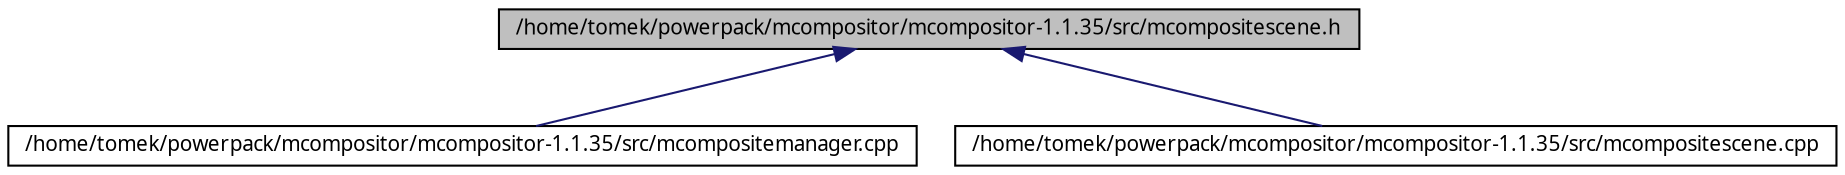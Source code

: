digraph G
{
  edge [fontname="FreeSans.ttf",fontsize="10",labelfontname="FreeSans.ttf",labelfontsize="10"];
  node [fontname="FreeSans.ttf",fontsize="10",shape=record];
  Node1 [label="/home/tomek/powerpack/mcompositor/mcompositor-1.1.35/src/mcompositescene.h",height=0.2,width=0.4,color="black", fillcolor="grey75", style="filled" fontcolor="black"];
  Node1 -> Node2 [dir=back,color="midnightblue",fontsize="10",style="solid",fontname="FreeSans.ttf"];
  Node2 [label="/home/tomek/powerpack/mcompositor/mcompositor-1.1.35/src/mcompositemanager.cpp",height=0.2,width=0.4,color="black", fillcolor="white", style="filled",URL="$mcompositemanager_8cpp.html"];
  Node1 -> Node3 [dir=back,color="midnightblue",fontsize="10",style="solid",fontname="FreeSans.ttf"];
  Node3 [label="/home/tomek/powerpack/mcompositor/mcompositor-1.1.35/src/mcompositescene.cpp",height=0.2,width=0.4,color="black", fillcolor="white", style="filled",URL="$mcompositescene_8cpp.html"];
}
